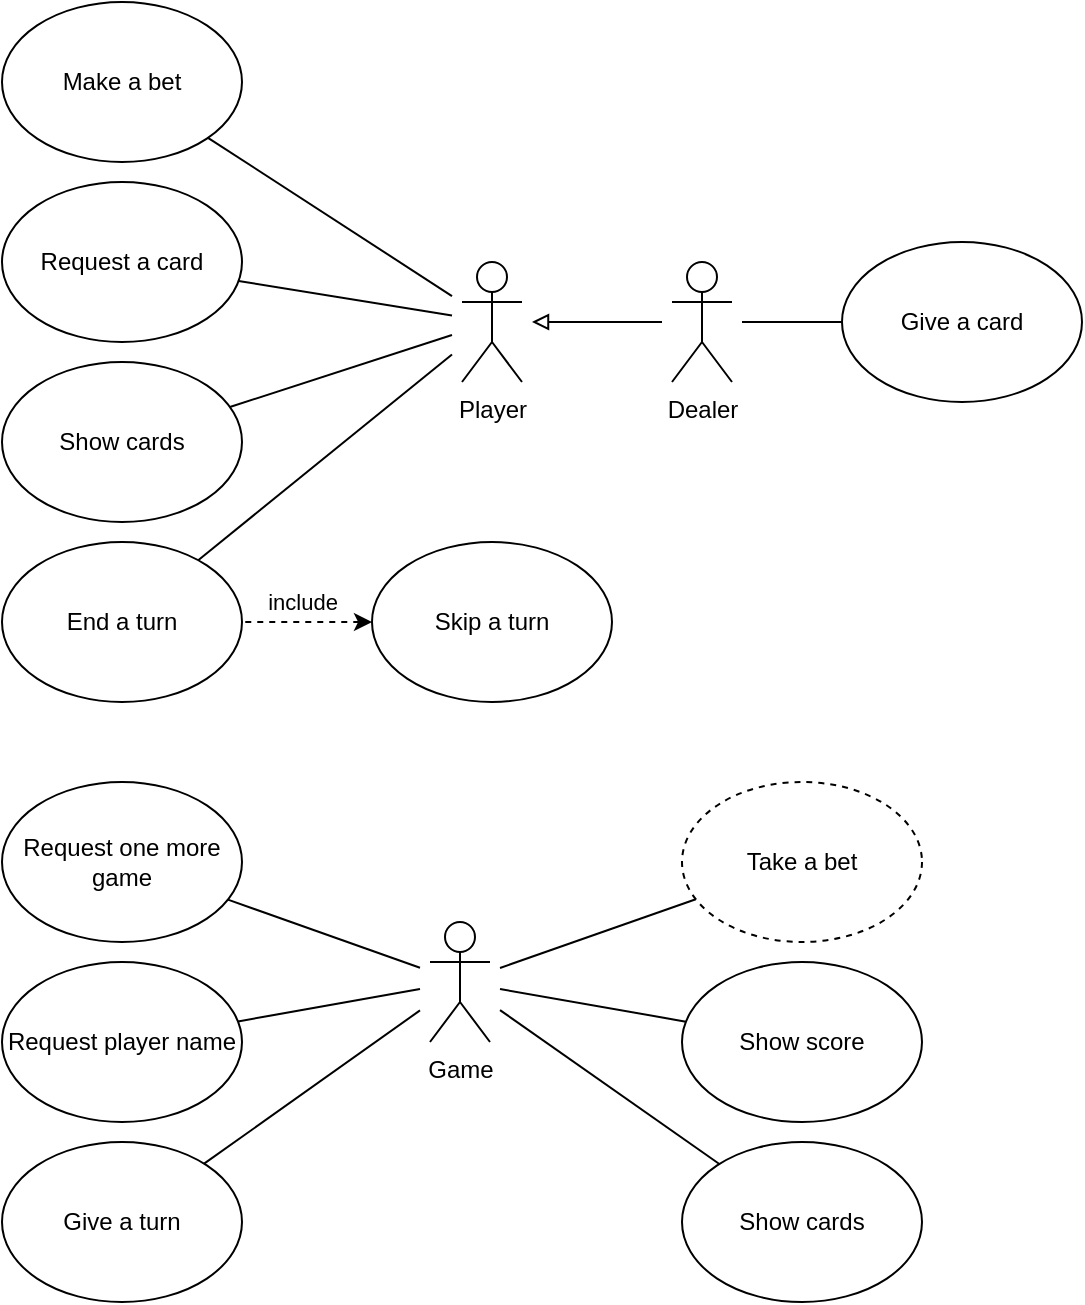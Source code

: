 <mxfile version="21.7.5" type="device">
  <diagram name="Page-1" id="aJSIzucl_8qSW_dhheCq">
    <mxGraphModel dx="1077" dy="627" grid="1" gridSize="10" guides="1" tooltips="1" connect="1" arrows="1" fold="1" page="1" pageScale="1" pageWidth="827" pageHeight="1169" math="0" shadow="0">
      <root>
        <mxCell id="0" />
        <mxCell id="1" parent="0" />
        <mxCell id="RT7BIUxAauIOJAPSAu7a-7" style="rounded=0;orthogonalLoop=1;jettySize=auto;html=1;endArrow=none;endFill=0;" edge="1" parent="1" source="RT7BIUxAauIOJAPSAu7a-1" target="RT7BIUxAauIOJAPSAu7a-4">
          <mxGeometry relative="1" as="geometry" />
        </mxCell>
        <mxCell id="RT7BIUxAauIOJAPSAu7a-1" value="Player" style="shape=umlActor;verticalLabelPosition=bottom;verticalAlign=top;html=1;outlineConnect=0;perimeterSpacing=5;" vertex="1" parent="1">
          <mxGeometry x="270" y="140" width="30" height="60" as="geometry" />
        </mxCell>
        <mxCell id="RT7BIUxAauIOJAPSAu7a-22" style="rounded=0;orthogonalLoop=1;jettySize=auto;html=1;endArrow=block;endFill=0;" edge="1" parent="1" source="RT7BIUxAauIOJAPSAu7a-2" target="RT7BIUxAauIOJAPSAu7a-1">
          <mxGeometry relative="1" as="geometry" />
        </mxCell>
        <mxCell id="RT7BIUxAauIOJAPSAu7a-25" style="rounded=0;orthogonalLoop=1;jettySize=auto;html=1;endArrow=none;endFill=0;" edge="1" parent="1" source="RT7BIUxAauIOJAPSAu7a-2" target="RT7BIUxAauIOJAPSAu7a-24">
          <mxGeometry relative="1" as="geometry" />
        </mxCell>
        <mxCell id="RT7BIUxAauIOJAPSAu7a-2" value="Dealer" style="shape=umlActor;verticalLabelPosition=bottom;verticalAlign=top;html=1;outlineConnect=0;perimeterSpacing=5;" vertex="1" parent="1">
          <mxGeometry x="375" y="140" width="30" height="60" as="geometry" />
        </mxCell>
        <mxCell id="RT7BIUxAauIOJAPSAu7a-29" style="rounded=0;orthogonalLoop=1;jettySize=auto;html=1;endArrow=none;endFill=0;" edge="1" parent="1" source="RT7BIUxAauIOJAPSAu7a-3" target="RT7BIUxAauIOJAPSAu7a-28">
          <mxGeometry relative="1" as="geometry" />
        </mxCell>
        <mxCell id="RT7BIUxAauIOJAPSAu7a-36" style="rounded=0;orthogonalLoop=1;jettySize=auto;html=1;endArrow=none;endFill=0;" edge="1" parent="1" source="RT7BIUxAauIOJAPSAu7a-3" target="RT7BIUxAauIOJAPSAu7a-34">
          <mxGeometry relative="1" as="geometry" />
        </mxCell>
        <mxCell id="RT7BIUxAauIOJAPSAu7a-3" value="Game" style="shape=umlActor;verticalLabelPosition=bottom;verticalAlign=top;html=1;outlineConnect=0;perimeterSpacing=5;" vertex="1" parent="1">
          <mxGeometry x="254" y="470" width="30" height="60" as="geometry" />
        </mxCell>
        <mxCell id="RT7BIUxAauIOJAPSAu7a-4" value="Make a bet" style="ellipse;whiteSpace=wrap;html=1;" vertex="1" parent="1">
          <mxGeometry x="40" y="10" width="120" height="80" as="geometry" />
        </mxCell>
        <mxCell id="RT7BIUxAauIOJAPSAu7a-26" value="" style="rounded=0;orthogonalLoop=1;jettySize=auto;dashed=1;html=1;shadow=0;startArrow=classic;startFill=1;endArrow=none;endFill=0;" edge="1" parent="1" source="RT7BIUxAauIOJAPSAu7a-10" target="RT7BIUxAauIOJAPSAu7a-16">
          <mxGeometry relative="1" as="geometry" />
        </mxCell>
        <mxCell id="RT7BIUxAauIOJAPSAu7a-27" value="include" style="edgeLabel;html=1;align=center;verticalAlign=middle;resizable=0;points=[];" vertex="1" connectable="0" parent="RT7BIUxAauIOJAPSAu7a-26">
          <mxGeometry x="-0.133" y="1" relative="1" as="geometry">
            <mxPoint x="-7" y="-11" as="offset" />
          </mxGeometry>
        </mxCell>
        <mxCell id="RT7BIUxAauIOJAPSAu7a-10" value="Skip a turn" style="ellipse;whiteSpace=wrap;html=1;" vertex="1" parent="1">
          <mxGeometry x="225" y="280" width="120" height="80" as="geometry" />
        </mxCell>
        <mxCell id="RT7BIUxAauIOJAPSAu7a-11" value="Request a card" style="ellipse;whiteSpace=wrap;html=1;" vertex="1" parent="1">
          <mxGeometry x="40" y="100" width="120" height="80" as="geometry" />
        </mxCell>
        <mxCell id="RT7BIUxAauIOJAPSAu7a-14" style="rounded=0;orthogonalLoop=1;jettySize=auto;html=1;endArrow=none;endFill=0;" edge="1" parent="1" source="RT7BIUxAauIOJAPSAu7a-1" target="RT7BIUxAauIOJAPSAu7a-11">
          <mxGeometry relative="1" as="geometry">
            <mxPoint x="730" y="90" as="sourcePoint" />
            <mxPoint x="470" y="60" as="targetPoint" />
          </mxGeometry>
        </mxCell>
        <mxCell id="RT7BIUxAauIOJAPSAu7a-16" value="End a turn" style="ellipse;whiteSpace=wrap;html=1;" vertex="1" parent="1">
          <mxGeometry x="40" y="280" width="120" height="80" as="geometry" />
        </mxCell>
        <mxCell id="RT7BIUxAauIOJAPSAu7a-17" value="Show cards" style="ellipse;whiteSpace=wrap;html=1;" vertex="1" parent="1">
          <mxGeometry x="40" y="190" width="120" height="80" as="geometry" />
        </mxCell>
        <mxCell id="RT7BIUxAauIOJAPSAu7a-18" style="rounded=0;orthogonalLoop=1;jettySize=auto;html=1;endArrow=none;endFill=0;" edge="1" parent="1" source="RT7BIUxAauIOJAPSAu7a-1" target="RT7BIUxAauIOJAPSAu7a-16">
          <mxGeometry relative="1" as="geometry">
            <mxPoint x="745" y="90" as="sourcePoint" />
            <mxPoint x="470" y="240" as="targetPoint" />
          </mxGeometry>
        </mxCell>
        <mxCell id="RT7BIUxAauIOJAPSAu7a-19" style="rounded=0;orthogonalLoop=1;jettySize=auto;html=1;endArrow=none;endFill=0;" edge="1" parent="1" source="RT7BIUxAauIOJAPSAu7a-1" target="RT7BIUxAauIOJAPSAu7a-17">
          <mxGeometry relative="1" as="geometry">
            <mxPoint x="755" y="100" as="sourcePoint" />
            <mxPoint x="480" y="250" as="targetPoint" />
          </mxGeometry>
        </mxCell>
        <mxCell id="RT7BIUxAauIOJAPSAu7a-24" value="Give a card" style="ellipse;whiteSpace=wrap;html=1;" vertex="1" parent="1">
          <mxGeometry x="460" y="130" width="120" height="80" as="geometry" />
        </mxCell>
        <mxCell id="RT7BIUxAauIOJAPSAu7a-28" value="Request one more game" style="ellipse;whiteSpace=wrap;html=1;" vertex="1" parent="1">
          <mxGeometry x="40" y="400" width="120" height="80" as="geometry" />
        </mxCell>
        <mxCell id="RT7BIUxAauIOJAPSAu7a-30" value="Request player name" style="ellipse;whiteSpace=wrap;html=1;" vertex="1" parent="1">
          <mxGeometry x="40" y="490" width="120" height="80" as="geometry" />
        </mxCell>
        <mxCell id="RT7BIUxAauIOJAPSAu7a-31" style="rounded=0;orthogonalLoop=1;jettySize=auto;html=1;endArrow=none;endFill=0;" edge="1" parent="1" source="RT7BIUxAauIOJAPSAu7a-3" target="RT7BIUxAauIOJAPSAu7a-30">
          <mxGeometry relative="1" as="geometry">
            <mxPoint x="-65" y="459" as="sourcePoint" />
            <mxPoint x="50" y="453" as="targetPoint" />
          </mxGeometry>
        </mxCell>
        <mxCell id="RT7BIUxAauIOJAPSAu7a-32" value="Give a turn" style="ellipse;whiteSpace=wrap;html=1;" vertex="1" parent="1">
          <mxGeometry x="40" y="580" width="120" height="80" as="geometry" />
        </mxCell>
        <mxCell id="RT7BIUxAauIOJAPSAu7a-33" style="rounded=0;orthogonalLoop=1;jettySize=auto;html=1;endArrow=none;endFill=0;" edge="1" parent="1" source="RT7BIUxAauIOJAPSAu7a-3" target="RT7BIUxAauIOJAPSAu7a-32">
          <mxGeometry relative="1" as="geometry">
            <mxPoint x="-65" y="468" as="sourcePoint" />
            <mxPoint x="59" y="519" as="targetPoint" />
          </mxGeometry>
        </mxCell>
        <mxCell id="RT7BIUxAauIOJAPSAu7a-34" value="Show score" style="ellipse;whiteSpace=wrap;html=1;" vertex="1" parent="1">
          <mxGeometry x="380" y="490" width="120" height="80" as="geometry" />
        </mxCell>
        <mxCell id="RT7BIUxAauIOJAPSAu7a-38" value="Show cards" style="ellipse;whiteSpace=wrap;html=1;" vertex="1" parent="1">
          <mxGeometry x="380" y="580" width="120" height="80" as="geometry" />
        </mxCell>
        <mxCell id="RT7BIUxAauIOJAPSAu7a-39" style="rounded=0;orthogonalLoop=1;jettySize=auto;html=1;endArrow=none;endFill=0;" edge="1" parent="1" source="RT7BIUxAauIOJAPSAu7a-3" target="RT7BIUxAauIOJAPSAu7a-38">
          <mxGeometry relative="1" as="geometry">
            <mxPoint x="299" y="524" as="sourcePoint" />
            <mxPoint x="409" y="601" as="targetPoint" />
          </mxGeometry>
        </mxCell>
        <mxCell id="RT7BIUxAauIOJAPSAu7a-40" value="Take a bet" style="ellipse;whiteSpace=wrap;html=1;dashed=1;" vertex="1" parent="1">
          <mxGeometry x="380" y="400" width="120" height="80" as="geometry" />
        </mxCell>
        <mxCell id="RT7BIUxAauIOJAPSAu7a-41" style="rounded=0;orthogonalLoop=1;jettySize=auto;html=1;endArrow=none;endFill=0;" edge="1" parent="1" source="RT7BIUxAauIOJAPSAu7a-3" target="RT7BIUxAauIOJAPSAu7a-40">
          <mxGeometry relative="1" as="geometry">
            <mxPoint x="259" y="524" as="sourcePoint" />
            <mxPoint x="151" y="601" as="targetPoint" />
          </mxGeometry>
        </mxCell>
      </root>
    </mxGraphModel>
  </diagram>
</mxfile>
